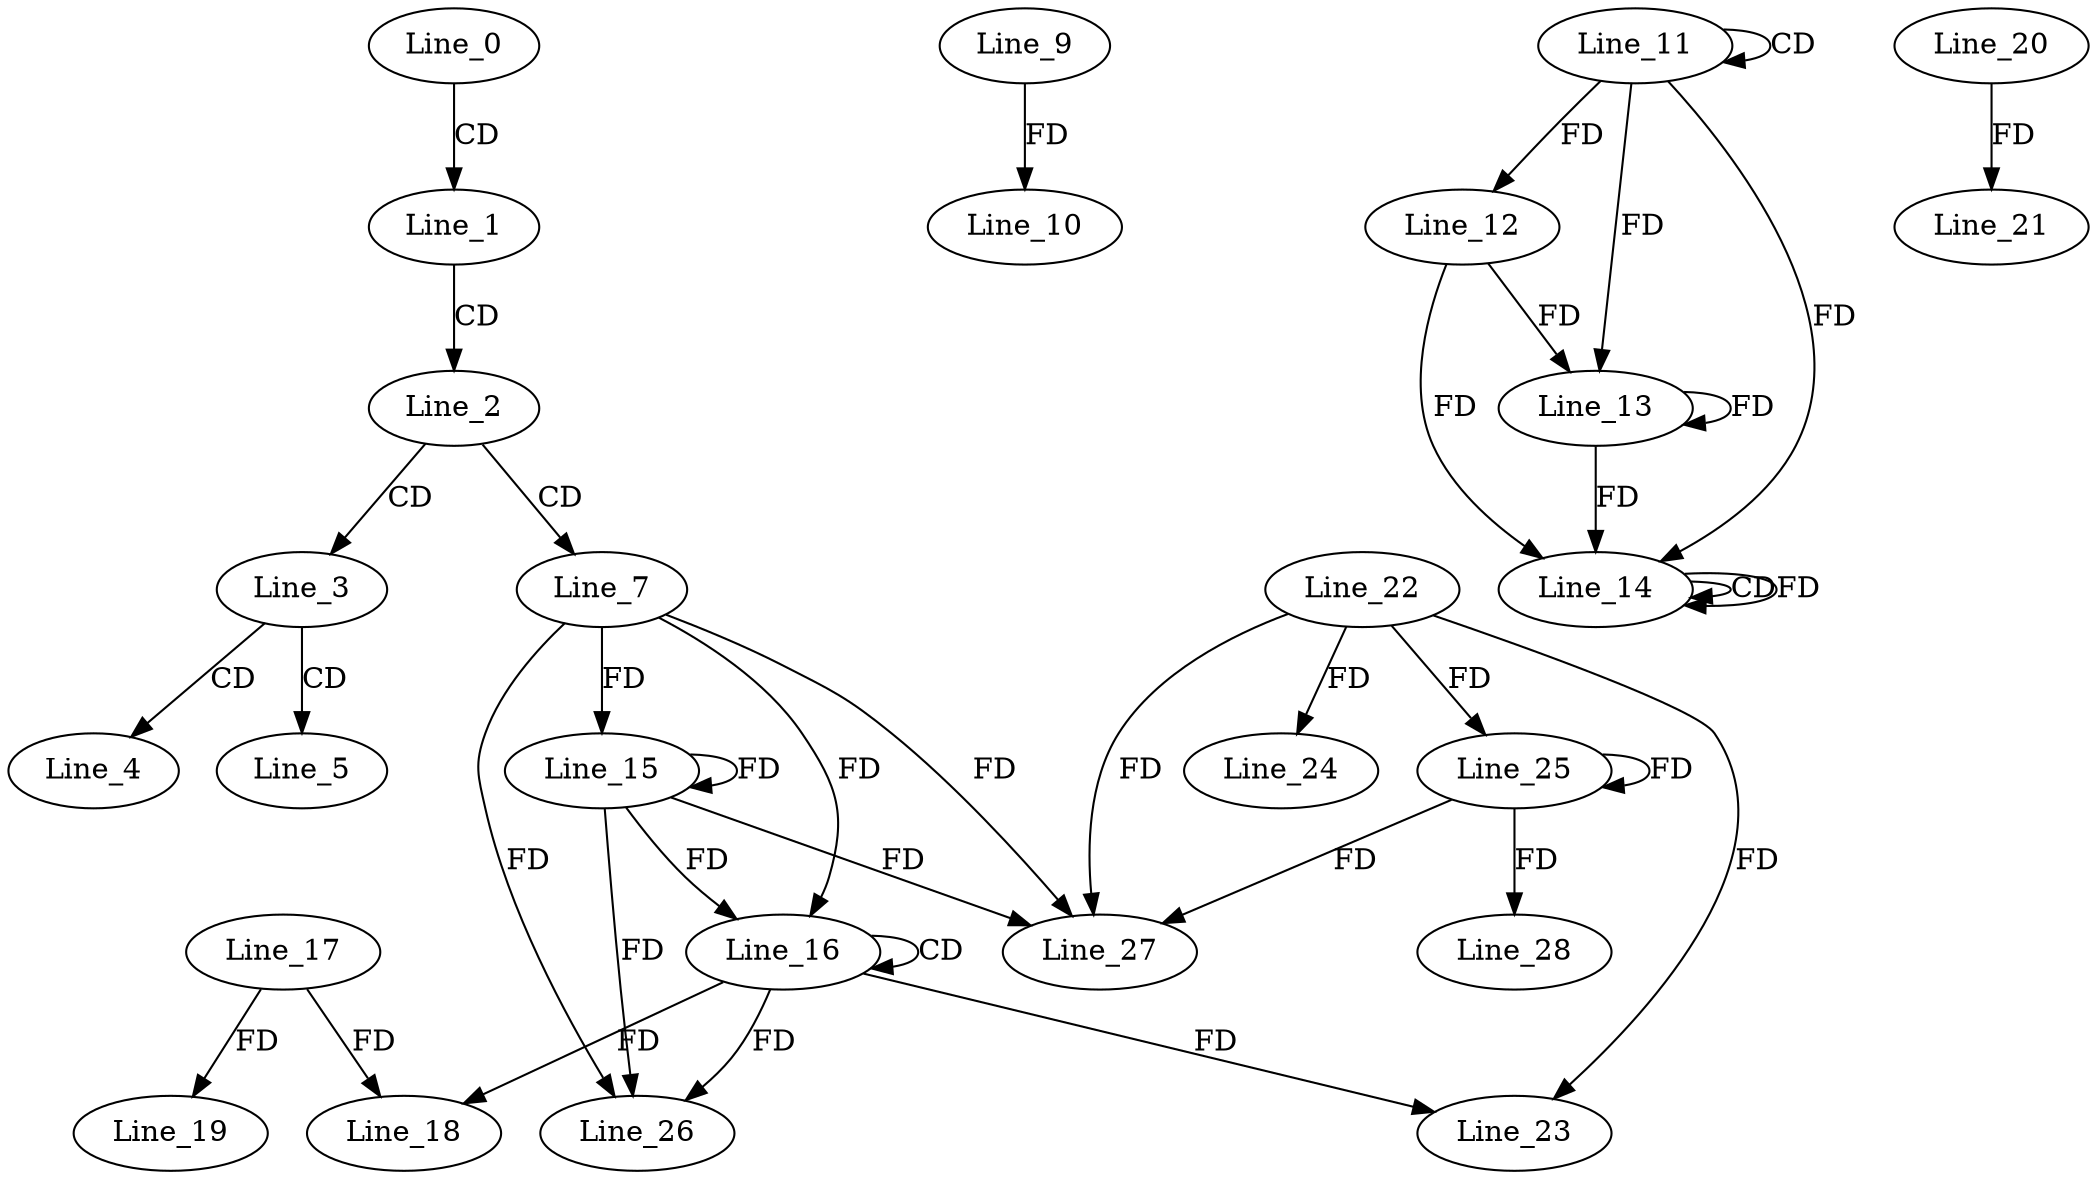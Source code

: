 digraph G {
  Line_0;
  Line_1;
  Line_2;
  Line_3;
  Line_4;
  Line_5;
  Line_7;
  Line_9;
  Line_10;
  Line_11;
  Line_11;
  Line_12;
  Line_13;
  Line_13;
  Line_12;
  Line_14;
  Line_14;
  Line_14;
  Line_15;
  Line_16;
  Line_16;
  Line_18;
  Line_17;
  Line_19;
  Line_20;
  Line_21;
  Line_23;
  Line_22;
  Line_24;
  Line_25;
  Line_26;
  Line_27;
  Line_28;
  Line_0 -> Line_1 [ label="CD" ];
  Line_1 -> Line_2 [ label="CD" ];
  Line_2 -> Line_3 [ label="CD" ];
  Line_3 -> Line_4 [ label="CD" ];
  Line_3 -> Line_5 [ label="CD" ];
  Line_2 -> Line_7 [ label="CD" ];
  Line_9 -> Line_10 [ label="FD" ];
  Line_11 -> Line_11 [ label="CD" ];
  Line_11 -> Line_12 [ label="FD" ];
  Line_11 -> Line_13 [ label="FD" ];
  Line_13 -> Line_13 [ label="FD" ];
  Line_12 -> Line_13 [ label="FD" ];
  Line_11 -> Line_14 [ label="FD" ];
  Line_13 -> Line_14 [ label="FD" ];
  Line_14 -> Line_14 [ label="CD" ];
  Line_12 -> Line_14 [ label="FD" ];
  Line_14 -> Line_14 [ label="FD" ];
  Line_7 -> Line_15 [ label="FD" ];
  Line_15 -> Line_15 [ label="FD" ];
  Line_16 -> Line_16 [ label="CD" ];
  Line_7 -> Line_16 [ label="FD" ];
  Line_15 -> Line_16 [ label="FD" ];
  Line_16 -> Line_18 [ label="FD" ];
  Line_17 -> Line_18 [ label="FD" ];
  Line_17 -> Line_19 [ label="FD" ];
  Line_20 -> Line_21 [ label="FD" ];
  Line_16 -> Line_23 [ label="FD" ];
  Line_22 -> Line_23 [ label="FD" ];
  Line_22 -> Line_24 [ label="FD" ];
  Line_22 -> Line_25 [ label="FD" ];
  Line_25 -> Line_25 [ label="FD" ];
  Line_7 -> Line_26 [ label="FD" ];
  Line_15 -> Line_26 [ label="FD" ];
  Line_16 -> Line_26 [ label="FD" ];
  Line_7 -> Line_27 [ label="FD" ];
  Line_15 -> Line_27 [ label="FD" ];
  Line_22 -> Line_27 [ label="FD" ];
  Line_25 -> Line_27 [ label="FD" ];
  Line_25 -> Line_28 [ label="FD" ];
}
